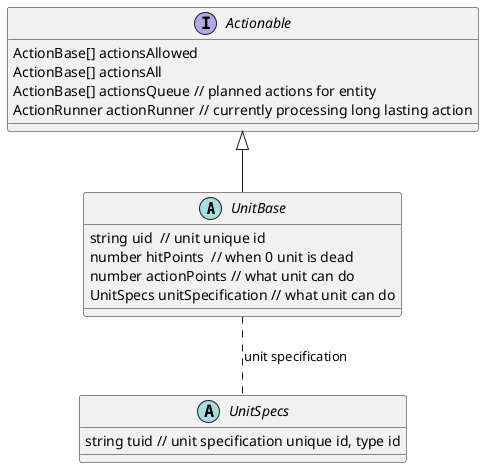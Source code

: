 @startuml

abstract class UnitBase {    
  {field} string uid  // unit unique id
  {field} number hitPoints  // when 0 unit is dead
  {field} number actionPoints // what unit can do
  {field} UnitSpecs unitSpecification // what unit can do
}

interface Actionable {
  {field} ActionBase[] actionsAllowed 
  {field} ActionBase[] actionsAll
  {field} ActionBase[] actionsQueue // planned actions for entity
  {field} ActionRunner actionRunner // currently processing long lasting action  
}

Actionable <|-- UnitBase

abstract class UnitSpecs {     
  {field} string tuid // unit specification unique id, type id 
}

UnitBase .. UnitSpecs : unit specification


@enduml